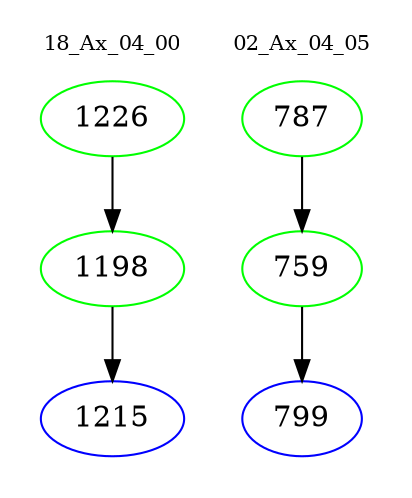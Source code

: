 digraph{
subgraph cluster_0 {
color = white
label = "18_Ax_04_00";
fontsize=10;
T0_1226 [label="1226", color="green"]
T0_1226 -> T0_1198 [color="black"]
T0_1198 [label="1198", color="green"]
T0_1198 -> T0_1215 [color="black"]
T0_1215 [label="1215", color="blue"]
}
subgraph cluster_1 {
color = white
label = "02_Ax_04_05";
fontsize=10;
T1_787 [label="787", color="green"]
T1_787 -> T1_759 [color="black"]
T1_759 [label="759", color="green"]
T1_759 -> T1_799 [color="black"]
T1_799 [label="799", color="blue"]
}
}

